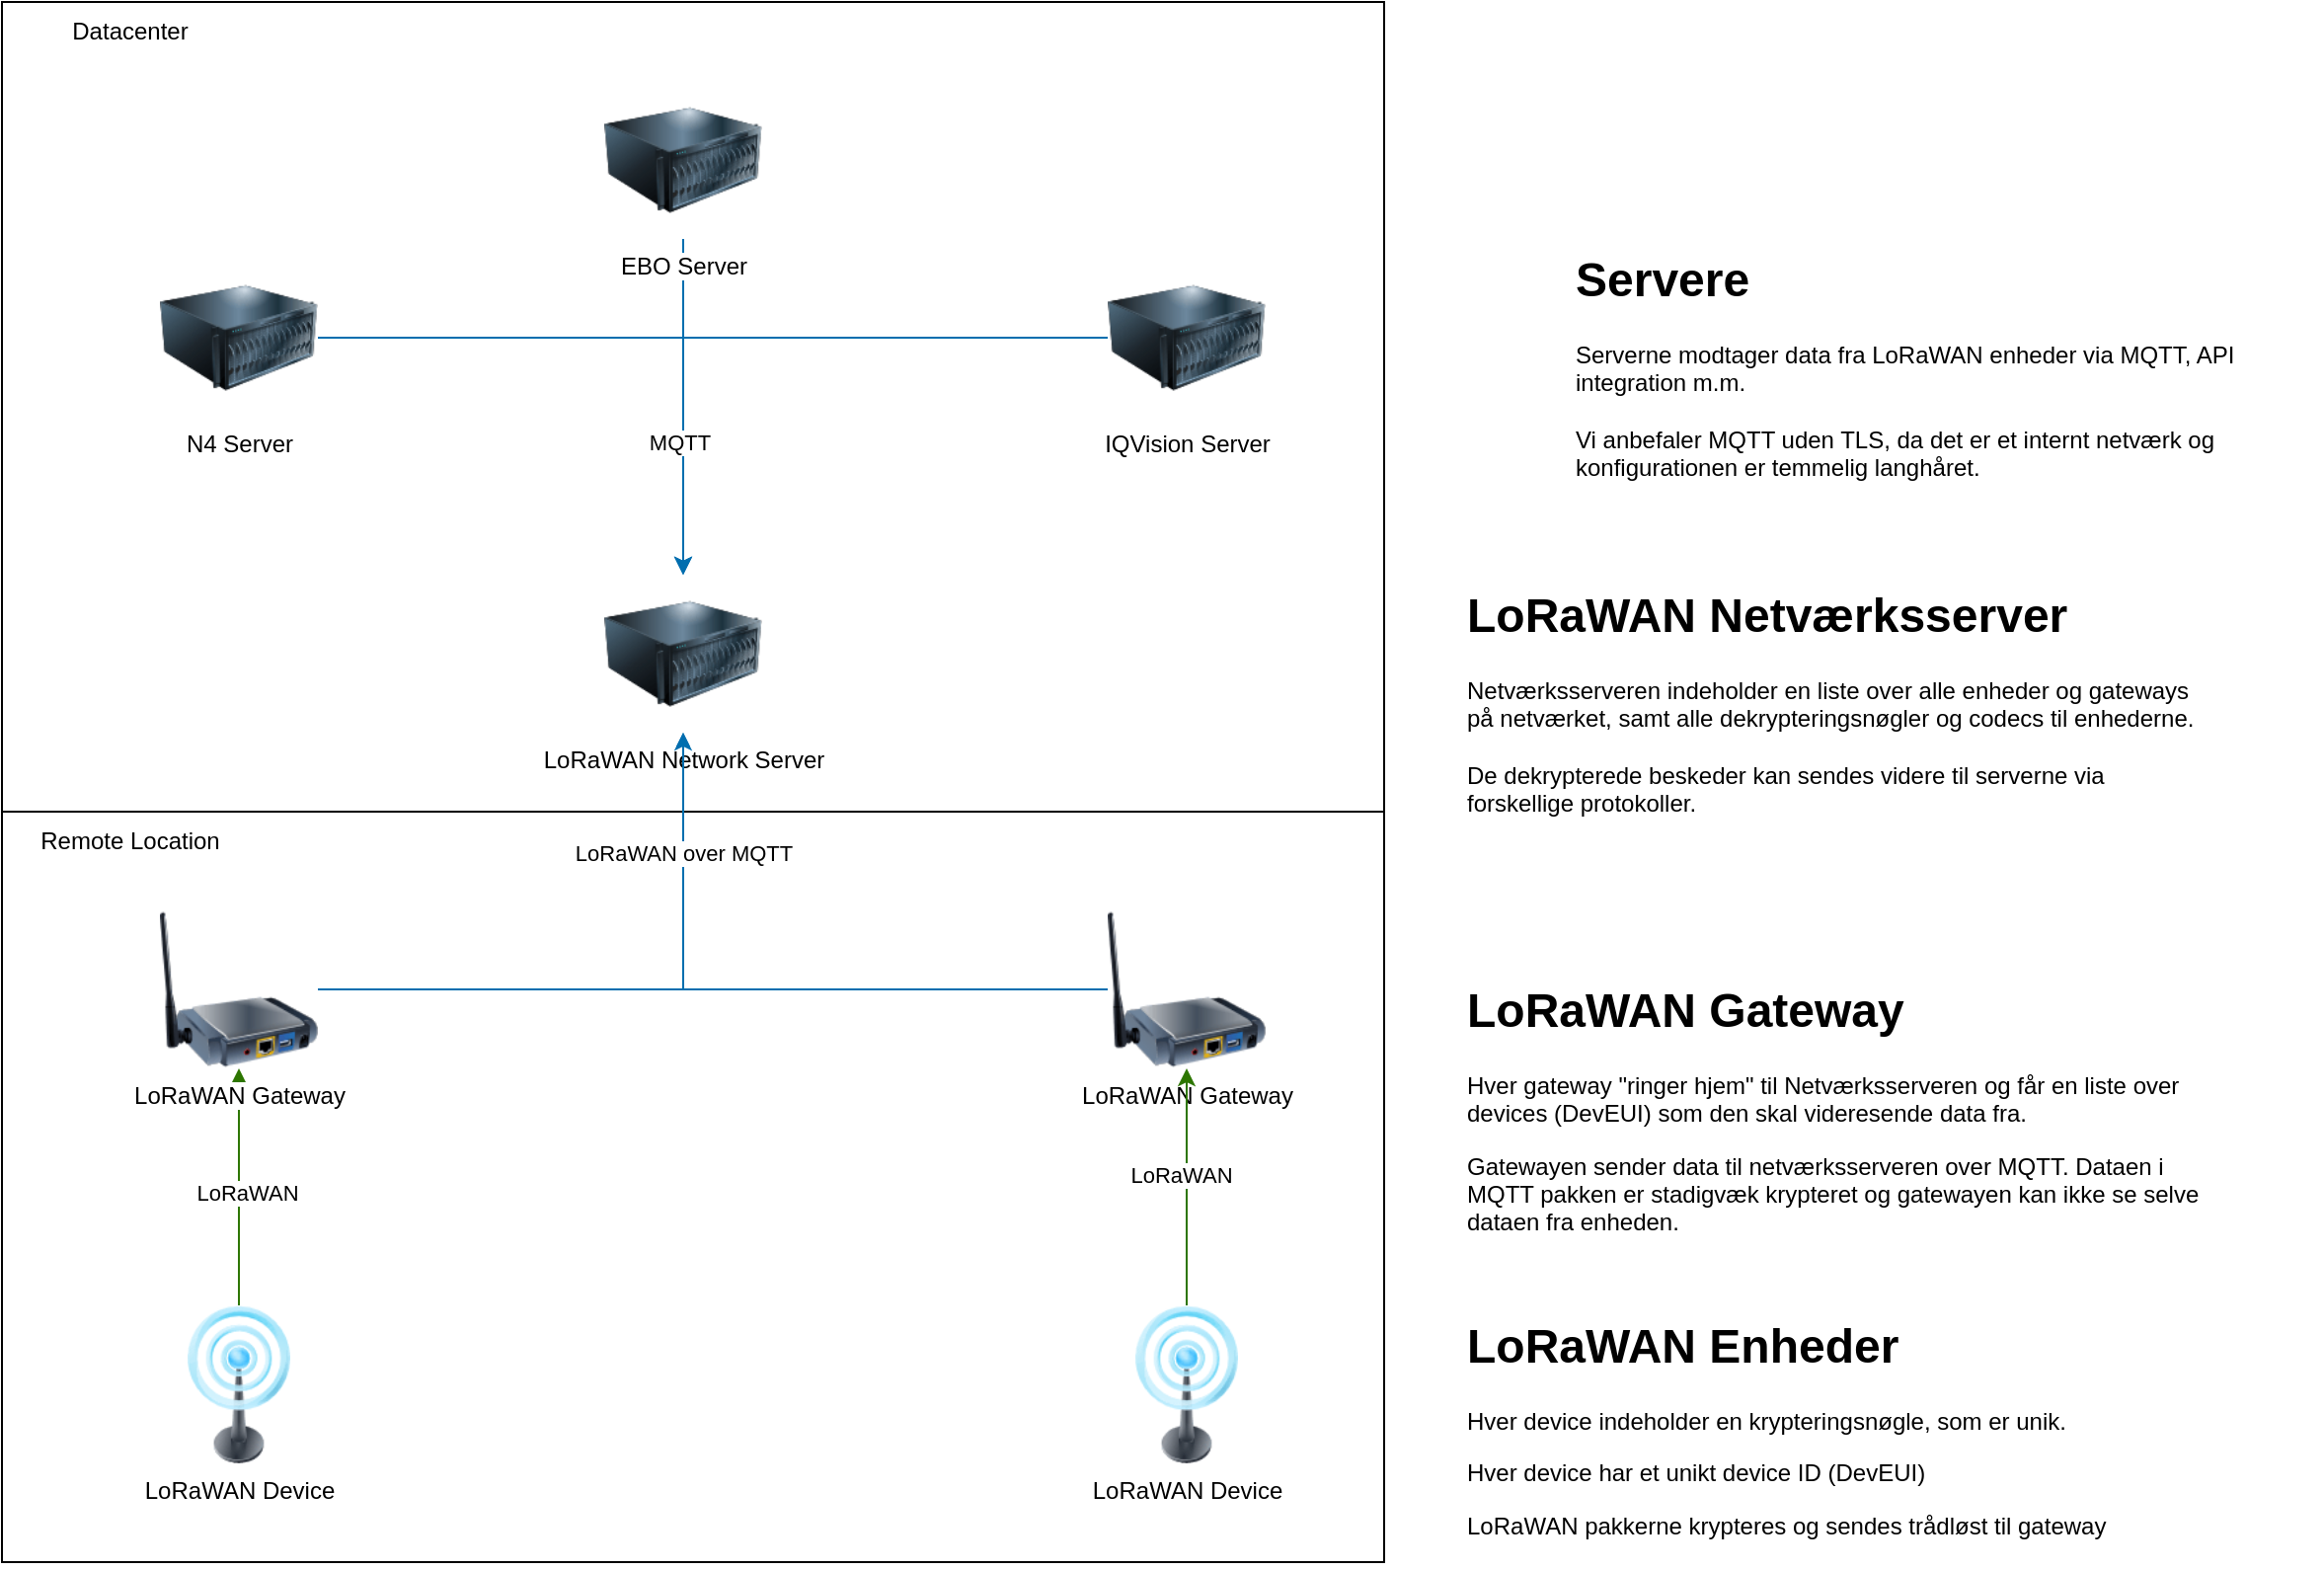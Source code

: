 <mxfile version="28.2.8">
  <diagram name="Page-1" id="43wKG7HOP1xWI7Qs5Ktr">
    <mxGraphModel dx="2837" dy="1724" grid="1" gridSize="10" guides="1" tooltips="1" connect="1" arrows="1" fold="1" page="1" pageScale="1" pageWidth="1169" pageHeight="827" math="0" shadow="0">
      <root>
        <mxCell id="0" />
        <mxCell id="1" parent="0" />
        <mxCell id="gUlcQ50aIHoppvj8kaPU-35" value="" style="rounded=0;whiteSpace=wrap;html=1;" parent="1" vertex="1">
          <mxGeometry x="25" y="420" width="700" height="380" as="geometry" />
        </mxCell>
        <mxCell id="gUlcQ50aIHoppvj8kaPU-33" value="" style="rounded=0;whiteSpace=wrap;html=1;" parent="1" vertex="1">
          <mxGeometry x="25" y="10" width="700" height="410" as="geometry" />
        </mxCell>
        <mxCell id="gUlcQ50aIHoppvj8kaPU-15" style="edgeStyle=orthogonalEdgeStyle;rounded=0;orthogonalLoop=1;jettySize=auto;html=1;fillColor=#60a917;strokeColor=#2D7600;" parent="1" source="gUlcQ50aIHoppvj8kaPU-1" target="gUlcQ50aIHoppvj8kaPU-2" edge="1">
          <mxGeometry relative="1" as="geometry" />
        </mxCell>
        <mxCell id="gUlcQ50aIHoppvj8kaPU-31" value="LoRaWAN" style="edgeLabel;html=1;align=center;verticalAlign=middle;resizable=0;points=[];" parent="gUlcQ50aIHoppvj8kaPU-15" vertex="1" connectable="0">
          <mxGeometry x="-0.05" y="-4" relative="1" as="geometry">
            <mxPoint as="offset" />
          </mxGeometry>
        </mxCell>
        <mxCell id="gUlcQ50aIHoppvj8kaPU-1" value="LoRaWAN Device" style="image;html=1;image=img/lib/clip_art/telecommunication/Signal_tower_on_128x128.png" parent="1" vertex="1">
          <mxGeometry x="105" y="670" width="80" height="80" as="geometry" />
        </mxCell>
        <mxCell id="gUlcQ50aIHoppvj8kaPU-16" style="edgeStyle=orthogonalEdgeStyle;rounded=0;orthogonalLoop=1;jettySize=auto;html=1;fillColor=#1ba1e2;strokeColor=#006EAF;" parent="1" source="gUlcQ50aIHoppvj8kaPU-2" target="gUlcQ50aIHoppvj8kaPU-4" edge="1">
          <mxGeometry relative="1" as="geometry" />
        </mxCell>
        <mxCell id="gUlcQ50aIHoppvj8kaPU-2" value="LoRaWAN Gateway" style="image;html=1;image=img/lib/clip_art/networking/Print_Server_Wireless_128x128.png" parent="1" vertex="1">
          <mxGeometry x="105" y="470" width="80" height="80" as="geometry" />
        </mxCell>
        <mxCell id="gUlcQ50aIHoppvj8kaPU-4" value="LoRaWAN Network Server" style="image;html=1;image=img/lib/clip_art/computers/Server_128x128.png" parent="1" vertex="1">
          <mxGeometry x="330" y="300" width="80" height="80" as="geometry" />
        </mxCell>
        <mxCell id="gUlcQ50aIHoppvj8kaPU-17" style="edgeStyle=orthogonalEdgeStyle;rounded=0;orthogonalLoop=1;jettySize=auto;html=1;fillColor=#1ba1e2;strokeColor=#006EAF;" parent="1" source="gUlcQ50aIHoppvj8kaPU-5" target="gUlcQ50aIHoppvj8kaPU-4" edge="1">
          <mxGeometry relative="1" as="geometry" />
        </mxCell>
        <mxCell id="gUlcQ50aIHoppvj8kaPU-5" value="N4 Server" style="image;html=1;image=img/lib/clip_art/computers/Server_128x128.png" parent="1" vertex="1">
          <mxGeometry x="105" y="140" width="80" height="80" as="geometry" />
        </mxCell>
        <mxCell id="gUlcQ50aIHoppvj8kaPU-18" style="edgeStyle=orthogonalEdgeStyle;rounded=0;orthogonalLoop=1;jettySize=auto;html=1;fillColor=#1ba1e2;strokeColor=#006EAF;" parent="1" source="gUlcQ50aIHoppvj8kaPU-6" target="gUlcQ50aIHoppvj8kaPU-4" edge="1">
          <mxGeometry relative="1" as="geometry" />
        </mxCell>
        <mxCell id="gUlcQ50aIHoppvj8kaPU-6" value="EBO Server" style="image;html=1;image=img/lib/clip_art/computers/Server_128x128.png" parent="1" vertex="1">
          <mxGeometry x="330" y="50" width="80" height="80" as="geometry" />
        </mxCell>
        <mxCell id="gUlcQ50aIHoppvj8kaPU-19" style="edgeStyle=orthogonalEdgeStyle;rounded=0;orthogonalLoop=1;jettySize=auto;html=1;fillColor=#1ba1e2;strokeColor=#006EAF;" parent="1" source="gUlcQ50aIHoppvj8kaPU-7" target="gUlcQ50aIHoppvj8kaPU-4" edge="1">
          <mxGeometry relative="1" as="geometry" />
        </mxCell>
        <mxCell id="gUlcQ50aIHoppvj8kaPU-29" value="MQTT" style="edgeLabel;html=1;align=center;verticalAlign=middle;resizable=0;points=[];" parent="gUlcQ50aIHoppvj8kaPU-19" vertex="1" connectable="0">
          <mxGeometry x="0.6" y="-2" relative="1" as="geometry">
            <mxPoint as="offset" />
          </mxGeometry>
        </mxCell>
        <mxCell id="gUlcQ50aIHoppvj8kaPU-7" value="IQVision Server" style="image;html=1;image=img/lib/clip_art/computers/Server_128x128.png" parent="1" vertex="1">
          <mxGeometry x="585" y="140" width="80" height="80" as="geometry" />
        </mxCell>
        <mxCell id="gUlcQ50aIHoppvj8kaPU-14" style="edgeStyle=orthogonalEdgeStyle;rounded=0;orthogonalLoop=1;jettySize=auto;html=1;fillColor=#1ba1e2;strokeColor=#006EAF;" parent="1" source="gUlcQ50aIHoppvj8kaPU-11" target="gUlcQ50aIHoppvj8kaPU-4" edge="1">
          <mxGeometry relative="1" as="geometry" />
        </mxCell>
        <mxCell id="gUlcQ50aIHoppvj8kaPU-30" value="LoRaWAN over MQTT" style="edgeLabel;html=1;align=center;verticalAlign=middle;resizable=0;points=[];" parent="gUlcQ50aIHoppvj8kaPU-14" vertex="1" connectable="0">
          <mxGeometry x="0.646" relative="1" as="geometry">
            <mxPoint as="offset" />
          </mxGeometry>
        </mxCell>
        <mxCell id="gUlcQ50aIHoppvj8kaPU-11" value="LoRaWAN Gateway" style="image;html=1;image=img/lib/clip_art/networking/Print_Server_Wireless_128x128.png" parent="1" vertex="1">
          <mxGeometry x="585" y="470" width="80" height="80" as="geometry" />
        </mxCell>
        <mxCell id="gUlcQ50aIHoppvj8kaPU-13" style="edgeStyle=orthogonalEdgeStyle;rounded=0;orthogonalLoop=1;jettySize=auto;html=1;fillColor=#60a917;strokeColor=#2D7600;" parent="1" source="gUlcQ50aIHoppvj8kaPU-12" target="gUlcQ50aIHoppvj8kaPU-11" edge="1">
          <mxGeometry relative="1" as="geometry" />
        </mxCell>
        <mxCell id="gUlcQ50aIHoppvj8kaPU-32" value="LoRaWAN" style="edgeLabel;html=1;align=center;verticalAlign=middle;resizable=0;points=[];" parent="gUlcQ50aIHoppvj8kaPU-13" vertex="1" connectable="0">
          <mxGeometry x="0.1" y="3" relative="1" as="geometry">
            <mxPoint as="offset" />
          </mxGeometry>
        </mxCell>
        <mxCell id="gUlcQ50aIHoppvj8kaPU-12" value="LoRaWAN Device" style="image;html=1;image=img/lib/clip_art/telecommunication/Signal_tower_on_128x128.png" parent="1" vertex="1">
          <mxGeometry x="585" y="670" width="80" height="80" as="geometry" />
        </mxCell>
        <mxCell id="gUlcQ50aIHoppvj8kaPU-25" value="&lt;h1 style=&quot;margin-top: 0px;&quot;&gt;LoRaWAN Enheder&lt;/h1&gt;&lt;p&gt;Hver device indeholder en krypteringsnøgle, som er unik.&amp;nbsp;&lt;/p&gt;&lt;p&gt;Hver device har et unikt device ID (DevEUI)&lt;/p&gt;&lt;p&gt;LoRaWAN pakkerne krypteres og sendes trådløst til gateway&lt;/p&gt;" style="text;html=1;whiteSpace=wrap;overflow=hidden;rounded=0;" parent="1" vertex="1">
          <mxGeometry x="765" y="670" width="380" height="130" as="geometry" />
        </mxCell>
        <mxCell id="gUlcQ50aIHoppvj8kaPU-26" value="&lt;h1 style=&quot;margin-top: 0px;&quot;&gt;LoRaWAN Gateway&lt;/h1&gt;&lt;p&gt;Hver gateway &quot;ringer hjem&quot; til Netværksserveren og får en liste over devices (DevEUI) som den skal videresende data fra.&lt;/p&gt;&lt;p&gt;Gatewayen sender data til netværksserveren over MQTT. Dataen i MQTT pakken er stadigvæk krypteret og gatewayen kan ikke se selve dataen fra enheden.&lt;/p&gt;" style="text;html=1;whiteSpace=wrap;overflow=hidden;rounded=0;" parent="1" vertex="1">
          <mxGeometry x="765" y="500" width="380" height="140" as="geometry" />
        </mxCell>
        <mxCell id="gUlcQ50aIHoppvj8kaPU-27" value="&lt;h1 style=&quot;margin-top: 0px;&quot;&gt;LoRaWAN Netværksserver&lt;/h1&gt;&lt;div&gt;Netværksserveren indeholder en liste over alle enheder og gateways på netværket, samt alle dekrypteringsnøgler og codecs til enhederne.&lt;/div&gt;&lt;div&gt;&lt;br&gt;&lt;/div&gt;&lt;div&gt;De dekrypterede beskeder kan sendes videre til serverne via forskellige protokoller.&lt;/div&gt;" style="text;html=1;whiteSpace=wrap;overflow=hidden;rounded=0;" parent="1" vertex="1">
          <mxGeometry x="765" y="300" width="380" height="170" as="geometry" />
        </mxCell>
        <mxCell id="gUlcQ50aIHoppvj8kaPU-28" value="&lt;h1 style=&quot;margin-top: 0px;&quot;&gt;Servere&lt;/h1&gt;&lt;div&gt;Serverne modtager data fra LoRaWAN enheder via MQTT, API integration m.m.&lt;/div&gt;&lt;div&gt;&lt;br&gt;&lt;/div&gt;&lt;div&gt;Vi anbefaler MQTT uden TLS, da det er et internt netværk og konfigurationen er temmelig langhåret.&lt;/div&gt;" style="text;html=1;whiteSpace=wrap;overflow=hidden;rounded=0;" parent="1" vertex="1">
          <mxGeometry x="820" y="130" width="380" height="140" as="geometry" />
        </mxCell>
        <mxCell id="gUlcQ50aIHoppvj8kaPU-34" value="Datacenter" style="text;html=1;whiteSpace=wrap;strokeColor=none;fillColor=none;align=center;verticalAlign=middle;rounded=0;" parent="1" vertex="1">
          <mxGeometry x="25" y="10" width="130" height="30" as="geometry" />
        </mxCell>
        <mxCell id="gUlcQ50aIHoppvj8kaPU-36" value="Remote Location" style="text;html=1;whiteSpace=wrap;strokeColor=none;fillColor=none;align=center;verticalAlign=middle;rounded=0;" parent="1" vertex="1">
          <mxGeometry x="25" y="420" width="130" height="30" as="geometry" />
        </mxCell>
      </root>
    </mxGraphModel>
  </diagram>
</mxfile>
